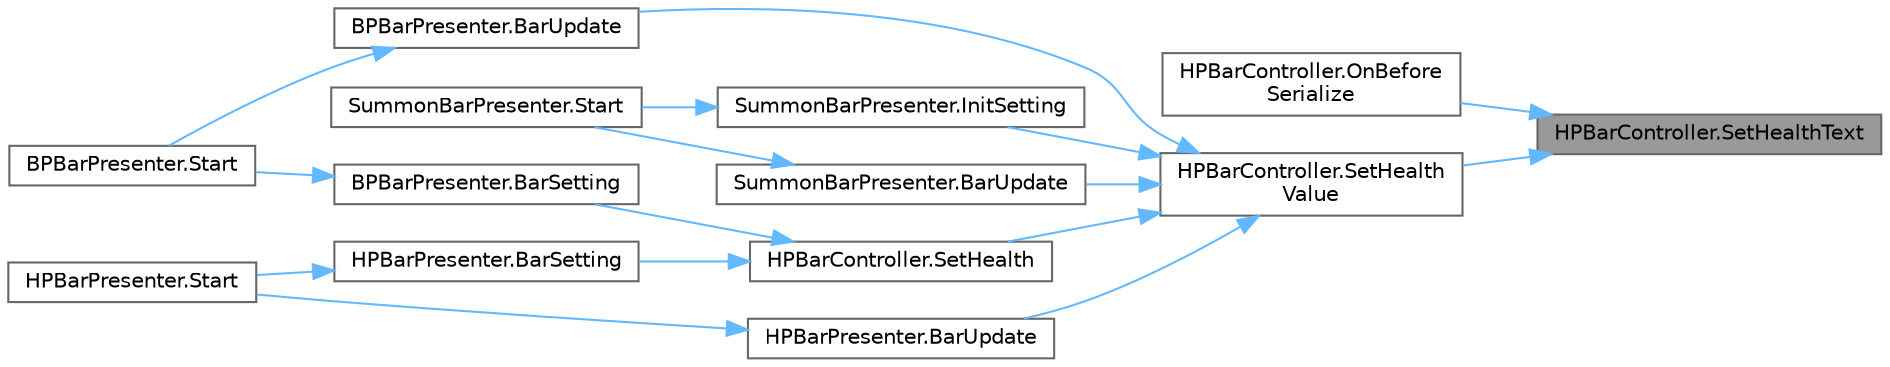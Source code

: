 digraph "HPBarController.SetHealthText"
{
 // LATEX_PDF_SIZE
  bgcolor="transparent";
  edge [fontname=Helvetica,fontsize=10,labelfontname=Helvetica,labelfontsize=10];
  node [fontname=Helvetica,fontsize=10,shape=box,height=0.2,width=0.4];
  rankdir="RL";
  Node1 [id="Node000001",label="HPBarController.SetHealthText",height=0.2,width=0.4,color="gray40", fillcolor="grey60", style="filled", fontcolor="black",tooltip=" "];
  Node1 -> Node2 [id="edge1_Node000001_Node000002",dir="back",color="steelblue1",style="solid",tooltip=" "];
  Node2 [id="Node000002",label="HPBarController.OnBefore\lSerialize",height=0.2,width=0.4,color="grey40", fillcolor="white", style="filled",URL="$class_h_p_bar_controller.html#abeda8e7ef430d3b2a9db8760aa035cc9",tooltip="インスペクターで値を変更した時に呼ばれる（保存前）"];
  Node1 -> Node3 [id="edge2_Node000001_Node000003",dir="back",color="steelblue1",style="solid",tooltip=" "];
  Node3 [id="Node000003",label="HPBarController.SetHealth\lValue",height=0.2,width=0.4,color="grey40", fillcolor="white", style="filled",URL="$class_h_p_bar_controller.html#a9504be975f305e3ed4b9ca422ac8809e",tooltip=" "];
  Node3 -> Node4 [id="edge3_Node000003_Node000004",dir="back",color="steelblue1",style="solid",tooltip=" "];
  Node4 [id="Node000004",label="BPBarPresenter.BarUpdate",height=0.2,width=0.4,color="grey40", fillcolor="white", style="filled",URL="$class_b_p_bar_presenter.html#aec7ad5b0f134a89d0a9f6e4b1b2d81b0",tooltip=" "];
  Node4 -> Node5 [id="edge4_Node000004_Node000005",dir="back",color="steelblue1",style="solid",tooltip=" "];
  Node5 [id="Node000005",label="BPBarPresenter.Start",height=0.2,width=0.4,color="grey40", fillcolor="white", style="filled",URL="$class_b_p_bar_presenter.html#a8fbf9d3ff115c8fda7665c5cd6c60aad",tooltip=" "];
  Node3 -> Node6 [id="edge5_Node000003_Node000006",dir="back",color="steelblue1",style="solid",tooltip=" "];
  Node6 [id="Node000006",label="HPBarPresenter.BarUpdate",height=0.2,width=0.4,color="grey40", fillcolor="white", style="filled",URL="$class_h_p_bar_presenter.html#a42a9e62da12308036c0ee98b17f2dee3",tooltip=" "];
  Node6 -> Node7 [id="edge6_Node000006_Node000007",dir="back",color="steelblue1",style="solid",tooltip=" "];
  Node7 [id="Node000007",label="HPBarPresenter.Start",height=0.2,width=0.4,color="grey40", fillcolor="white", style="filled",URL="$class_h_p_bar_presenter.html#ae5c611669cd341ac0660512f01a7c447",tooltip=" "];
  Node3 -> Node8 [id="edge7_Node000003_Node000008",dir="back",color="steelblue1",style="solid",tooltip=" "];
  Node8 [id="Node000008",label="SummonBarPresenter.BarUpdate",height=0.2,width=0.4,color="grey40", fillcolor="white", style="filled",URL="$class_summon_bar_presenter.html#aad78cf05b4082120a0705ed6884c45e9",tooltip=" "];
  Node8 -> Node9 [id="edge8_Node000008_Node000009",dir="back",color="steelblue1",style="solid",tooltip=" "];
  Node9 [id="Node000009",label="SummonBarPresenter.Start",height=0.2,width=0.4,color="grey40", fillcolor="white", style="filled",URL="$class_summon_bar_presenter.html#a8daafa13c091e2a8ef8b7cce753a6489",tooltip=" "];
  Node3 -> Node10 [id="edge9_Node000003_Node000010",dir="back",color="steelblue1",style="solid",tooltip=" "];
  Node10 [id="Node000010",label="SummonBarPresenter.InitSetting",height=0.2,width=0.4,color="grey40", fillcolor="white", style="filled",URL="$class_summon_bar_presenter.html#a69460673371136a099c67816d1e56b12",tooltip=" "];
  Node10 -> Node9 [id="edge10_Node000010_Node000009",dir="back",color="steelblue1",style="solid",tooltip=" "];
  Node3 -> Node11 [id="edge11_Node000003_Node000011",dir="back",color="steelblue1",style="solid",tooltip=" "];
  Node11 [id="Node000011",label="HPBarController.SetHealth",height=0.2,width=0.4,color="grey40", fillcolor="white", style="filled",URL="$class_h_p_bar_controller.html#af71e8b438f7ce4bf32dbf28f6a96cc3a",tooltip=" "];
  Node11 -> Node12 [id="edge12_Node000011_Node000012",dir="back",color="steelblue1",style="solid",tooltip=" "];
  Node12 [id="Node000012",label="BPBarPresenter.BarSetting",height=0.2,width=0.4,color="grey40", fillcolor="white", style="filled",URL="$class_b_p_bar_presenter.html#a4d1bdb80fb199a346245836401d4ca15",tooltip=" "];
  Node12 -> Node5 [id="edge13_Node000012_Node000005",dir="back",color="steelblue1",style="solid",tooltip=" "];
  Node11 -> Node13 [id="edge14_Node000011_Node000013",dir="back",color="steelblue1",style="solid",tooltip=" "];
  Node13 [id="Node000013",label="HPBarPresenter.BarSetting",height=0.2,width=0.4,color="grey40", fillcolor="white", style="filled",URL="$class_h_p_bar_presenter.html#a95f91c6a16562454cc4f3fd40460ce2f",tooltip=" "];
  Node13 -> Node7 [id="edge15_Node000013_Node000007",dir="back",color="steelblue1",style="solid",tooltip=" "];
}
